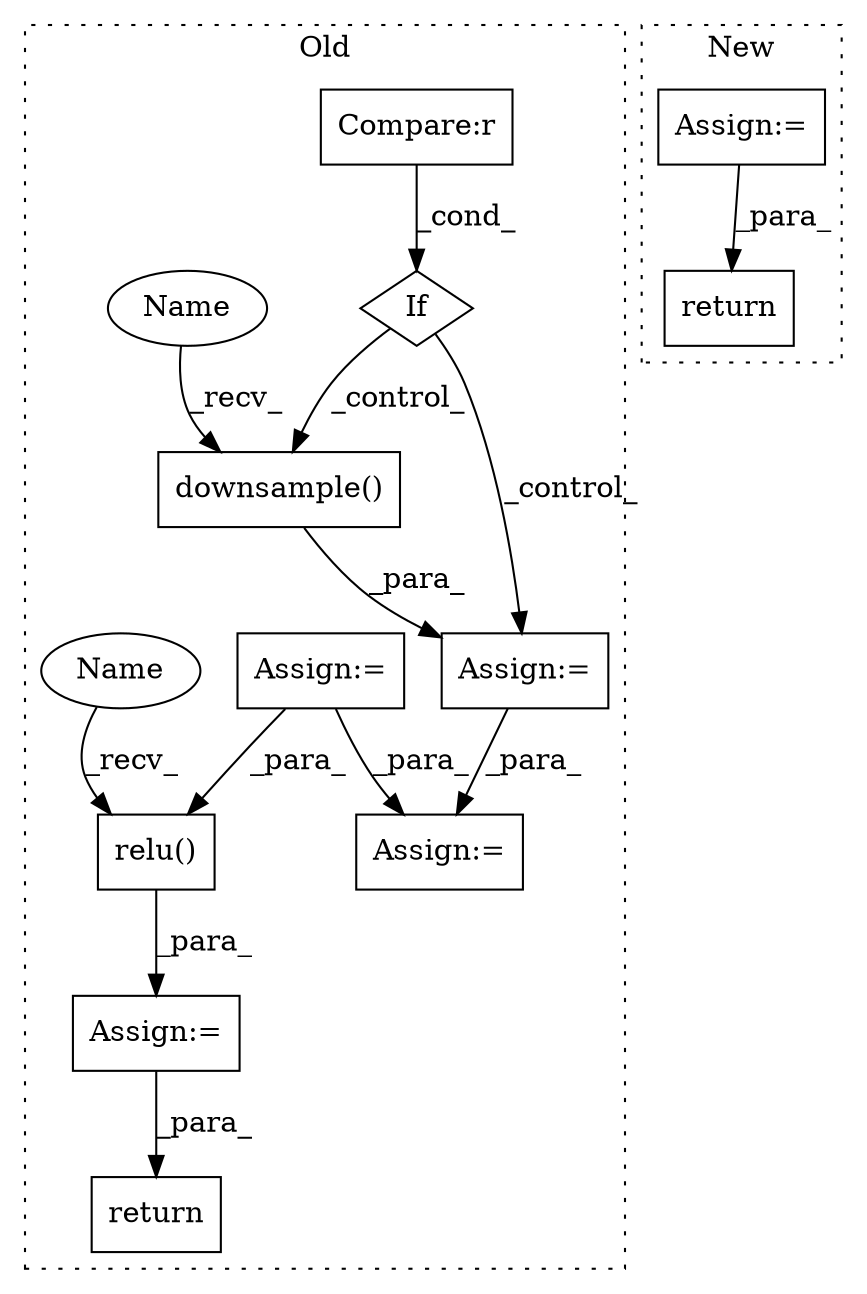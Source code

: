 digraph G {
subgraph cluster0 {
1 [label="downsample()" a="75" s="4008,4025" l="16,1" shape="box"];
3 [label="If" a="96" s="3953,3983" l="3,14" shape="diamond"];
4 [label="Assign:=" a="68" s="4005" l="3" shape="box"];
5 [label="Compare:r" a="40" s="3956" l="27" shape="box"];
6 [label="Assign:=" a="68" s="4039" l="4" shape="box"];
7 [label="relu()" a="75" s="4066,4079" l="10,1" shape="box"];
8 [label="Assign:=" a="68" s="4063" l="3" shape="box"];
9 [label="return" a="93" s="4090" l="7" shape="box"];
10 [label="Assign:=" a="68" s="3927" l="3" shape="box"];
12 [label="Name" a="87" s="4008" l="4" shape="ellipse"];
13 [label="Name" a="87" s="4066" l="4" shape="ellipse"];
label = "Old";
style="dotted";
}
subgraph cluster1 {
2 [label="return" a="93" s="4106" l="7" shape="box"];
11 [label="Assign:=" a="68" s="3989" l="3" shape="box"];
label = "New";
style="dotted";
}
1 -> 4 [label="_para_"];
3 -> 1 [label="_control_"];
3 -> 4 [label="_control_"];
4 -> 6 [label="_para_"];
5 -> 3 [label="_cond_"];
7 -> 8 [label="_para_"];
8 -> 9 [label="_para_"];
10 -> 6 [label="_para_"];
10 -> 7 [label="_para_"];
11 -> 2 [label="_para_"];
12 -> 1 [label="_recv_"];
13 -> 7 [label="_recv_"];
}